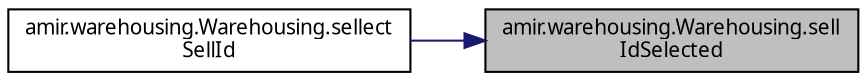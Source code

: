 digraph "amir.warehousing.Warehousing.sellIdSelected"
{
 // LATEX_PDF_SIZE
  edge [fontname="FreeSans.ttf",fontsize="10",labelfontname="FreeSans.ttf",labelfontsize="10"];
  node [fontname="FreeSans.ttf",fontsize="10",shape=record];
  rankdir="RL";
  Node1 [label="amir.warehousing.Warehousing.sell\lIdSelected",height=0.2,width=0.4,color="black", fillcolor="grey75", style="filled", fontcolor="black",tooltip=" "];
  Node1 -> Node2 [dir="back",color="midnightblue",fontsize="10",style="solid",fontname="FreeSans.ttf"];
  Node2 [label="amir.warehousing.Warehousing.sellect\lSellId",height=0.2,width=0.4,color="black", fillcolor="white", style="filled",URL="$classamir_1_1warehousing_1_1_warehousing.html#ac6e6384bb29e000eafd34b4edb934277",tooltip=" "];
}
